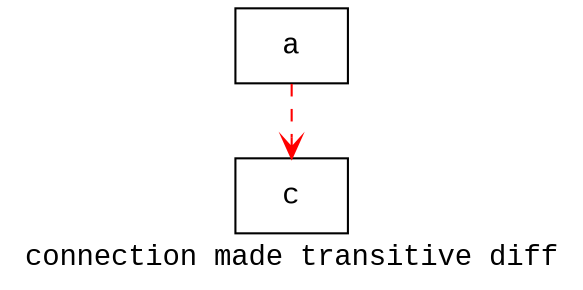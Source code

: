 digraph D {
    tooltip="connection made transitive diff";
    label="connection made transitive diff";
    bgcolor="#ffffff";
    fontcolor="#000000";
    fontname="Courier New";
    
    node1 [color="#000000",fontcolor="#000000",fontname="Courier New",shape="rectangle",tooltip="a",label="a"]
    
    node2 [color="#000000",fontcolor="#000000",fontname="Courier New",shape="rectangle",tooltip="c",label="c"]
    
    node1 -> node2 [arrowhead="vee",color="#ff0000",style="dashed",tooltip="a\n   ->\nc",]
}
